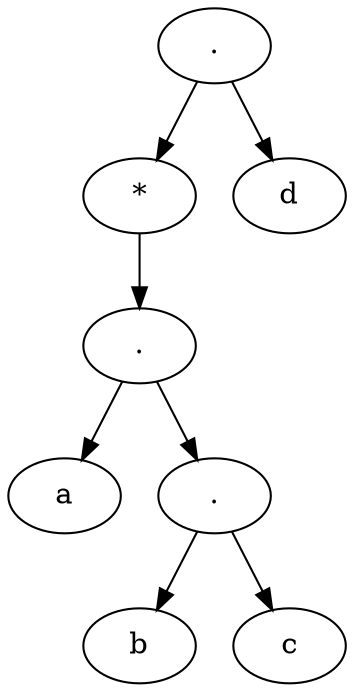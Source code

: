 digraph {
  94905127740176[label="."]
  94905127740096[label="*"]
  94905127740176  ->  94905127740096
  94905127740256[label="d"]
  94905127740176  ->  94905127740256
  94905127739680[label="."]
  94905127740096  ->  94905127739680
  94905127739632[label="a"]
  94905127739680  ->  94905127739632
  94905127739936[label="."]
  94905127739680  ->  94905127739936
  94905127739584[label="b"]
  94905127739936  ->  94905127739584
  94905127740016[label="c"]
  94905127739936  ->  94905127740016
}
